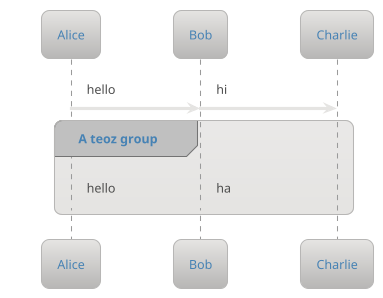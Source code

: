 ' Do not edit
' Theme Gallery
' autogenerated by script
'
@startuml
!theme metal
!pragma teoz true
Alice -> Bob : hello
& Bob -> Charlie : hi
group A teoz group
Alice -> Bob : hello
& Bob -> Charlie : ha
end
@enduml

